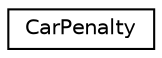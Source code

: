 digraph "Graphical Class Hierarchy"
{
  edge [fontname="Helvetica",fontsize="10",labelfontname="Helvetica",labelfontsize="10"];
  node [fontname="Helvetica",fontsize="10",shape=record];
  rankdir="LR";
  Node1 [label="CarPenalty",height=0.2,width=0.4,color="black", fillcolor="white", style="filled",URL="$struct_car_penalty.html",tooltip="One penalty. "];
}
